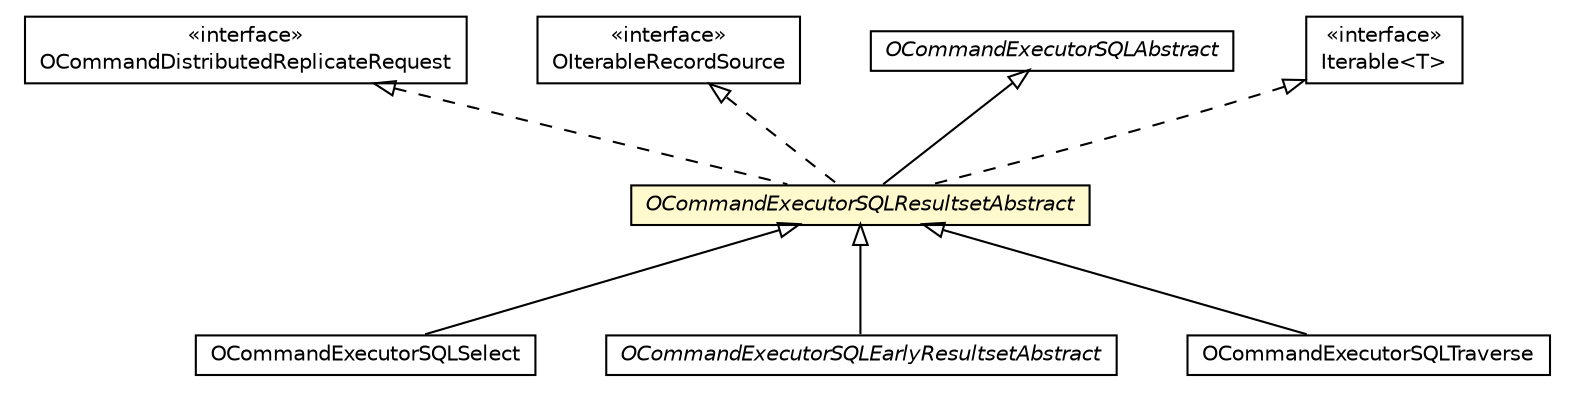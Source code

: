 #!/usr/local/bin/dot
#
# Class diagram 
# Generated by UMLGraph version R5_6-24-gf6e263 (http://www.umlgraph.org/)
#

digraph G {
	edge [fontname="Helvetica",fontsize=10,labelfontname="Helvetica",labelfontsize=10];
	node [fontname="Helvetica",fontsize=10,shape=plaintext];
	nodesep=0.25;
	ranksep=0.5;
	// com.orientechnologies.orient.core.command.OCommandDistributedReplicateRequest
	c2255604 [label=<<table title="com.orientechnologies.orient.core.command.OCommandDistributedReplicateRequest" border="0" cellborder="1" cellspacing="0" cellpadding="2" port="p" href="../command/OCommandDistributedReplicateRequest.html">
		<tr><td><table border="0" cellspacing="0" cellpadding="1">
<tr><td align="center" balign="center"> &#171;interface&#187; </td></tr>
<tr><td align="center" balign="center"> OCommandDistributedReplicateRequest </td></tr>
		</table></td></tr>
		</table>>, URL="../command/OCommandDistributedReplicateRequest.html", fontname="Helvetica", fontcolor="black", fontsize=10.0];
	// com.orientechnologies.orient.core.sql.OCommandExecutorSQLSelect
	c2255691 [label=<<table title="com.orientechnologies.orient.core.sql.OCommandExecutorSQLSelect" border="0" cellborder="1" cellspacing="0" cellpadding="2" port="p" href="./OCommandExecutorSQLSelect.html">
		<tr><td><table border="0" cellspacing="0" cellpadding="1">
<tr><td align="center" balign="center"> OCommandExecutorSQLSelect </td></tr>
		</table></td></tr>
		</table>>, URL="./OCommandExecutorSQLSelect.html", fontname="Helvetica", fontcolor="black", fontsize=10.0];
	// com.orientechnologies.orient.core.sql.OCommandExecutorSQLEarlyResultsetAbstract
	c2255704 [label=<<table title="com.orientechnologies.orient.core.sql.OCommandExecutorSQLEarlyResultsetAbstract" border="0" cellborder="1" cellspacing="0" cellpadding="2" port="p" href="./OCommandExecutorSQLEarlyResultsetAbstract.html">
		<tr><td><table border="0" cellspacing="0" cellpadding="1">
<tr><td align="center" balign="center"><font face="Helvetica-Oblique"> OCommandExecutorSQLEarlyResultsetAbstract </font></td></tr>
		</table></td></tr>
		</table>>, URL="./OCommandExecutorSQLEarlyResultsetAbstract.html", fontname="Helvetica", fontcolor="black", fontsize=10.0];
	// com.orientechnologies.orient.core.sql.OIterableRecordSource
	c2255709 [label=<<table title="com.orientechnologies.orient.core.sql.OIterableRecordSource" border="0" cellborder="1" cellspacing="0" cellpadding="2" port="p" href="./OIterableRecordSource.html">
		<tr><td><table border="0" cellspacing="0" cellpadding="1">
<tr><td align="center" balign="center"> &#171;interface&#187; </td></tr>
<tr><td align="center" balign="center"> OIterableRecordSource </td></tr>
		</table></td></tr>
		</table>>, URL="./OIterableRecordSource.html", fontname="Helvetica", fontcolor="black", fontsize=10.0];
	// com.orientechnologies.orient.core.sql.OCommandExecutorSQLTraverse
	c2255714 [label=<<table title="com.orientechnologies.orient.core.sql.OCommandExecutorSQLTraverse" border="0" cellborder="1" cellspacing="0" cellpadding="2" port="p" href="./OCommandExecutorSQLTraverse.html">
		<tr><td><table border="0" cellspacing="0" cellpadding="1">
<tr><td align="center" balign="center"> OCommandExecutorSQLTraverse </td></tr>
		</table></td></tr>
		</table>>, URL="./OCommandExecutorSQLTraverse.html", fontname="Helvetica", fontcolor="black", fontsize=10.0];
	// com.orientechnologies.orient.core.sql.OCommandExecutorSQLAbstract
	c2255722 [label=<<table title="com.orientechnologies.orient.core.sql.OCommandExecutorSQLAbstract" border="0" cellborder="1" cellspacing="0" cellpadding="2" port="p" href="./OCommandExecutorSQLAbstract.html">
		<tr><td><table border="0" cellspacing="0" cellpadding="1">
<tr><td align="center" balign="center"><font face="Helvetica-Oblique"> OCommandExecutorSQLAbstract </font></td></tr>
		</table></td></tr>
		</table>>, URL="./OCommandExecutorSQLAbstract.html", fontname="Helvetica", fontcolor="black", fontsize=10.0];
	// com.orientechnologies.orient.core.sql.OCommandExecutorSQLResultsetAbstract
	c2255738 [label=<<table title="com.orientechnologies.orient.core.sql.OCommandExecutorSQLResultsetAbstract" border="0" cellborder="1" cellspacing="0" cellpadding="2" port="p" bgcolor="lemonChiffon" href="./OCommandExecutorSQLResultsetAbstract.html">
		<tr><td><table border="0" cellspacing="0" cellpadding="1">
<tr><td align="center" balign="center"><font face="Helvetica-Oblique"> OCommandExecutorSQLResultsetAbstract </font></td></tr>
		</table></td></tr>
		</table>>, URL="./OCommandExecutorSQLResultsetAbstract.html", fontname="Helvetica", fontcolor="black", fontsize=10.0];
	//com.orientechnologies.orient.core.sql.OCommandExecutorSQLSelect extends com.orientechnologies.orient.core.sql.OCommandExecutorSQLResultsetAbstract
	c2255738:p -> c2255691:p [dir=back,arrowtail=empty];
	//com.orientechnologies.orient.core.sql.OCommandExecutorSQLEarlyResultsetAbstract extends com.orientechnologies.orient.core.sql.OCommandExecutorSQLResultsetAbstract
	c2255738:p -> c2255704:p [dir=back,arrowtail=empty];
	//com.orientechnologies.orient.core.sql.OCommandExecutorSQLTraverse extends com.orientechnologies.orient.core.sql.OCommandExecutorSQLResultsetAbstract
	c2255738:p -> c2255714:p [dir=back,arrowtail=empty];
	//com.orientechnologies.orient.core.sql.OCommandExecutorSQLResultsetAbstract extends com.orientechnologies.orient.core.sql.OCommandExecutorSQLAbstract
	c2255722:p -> c2255738:p [dir=back,arrowtail=empty];
	//com.orientechnologies.orient.core.sql.OCommandExecutorSQLResultsetAbstract implements com.orientechnologies.orient.core.command.OCommandDistributedReplicateRequest
	c2255604:p -> c2255738:p [dir=back,arrowtail=empty,style=dashed];
	//com.orientechnologies.orient.core.sql.OCommandExecutorSQLResultsetAbstract implements java.lang.Iterable<T>
	c2257829:p -> c2255738:p [dir=back,arrowtail=empty,style=dashed];
	//com.orientechnologies.orient.core.sql.OCommandExecutorSQLResultsetAbstract implements com.orientechnologies.orient.core.sql.OIterableRecordSource
	c2255709:p -> c2255738:p [dir=back,arrowtail=empty,style=dashed];
	// java.lang.Iterable<T>
	c2257829 [label=<<table title="java.lang.Iterable" border="0" cellborder="1" cellspacing="0" cellpadding="2" port="p" href="http://java.sun.com/j2se/1.4.2/docs/api/java/lang/Iterable.html">
		<tr><td><table border="0" cellspacing="0" cellpadding="1">
<tr><td align="center" balign="center"> &#171;interface&#187; </td></tr>
<tr><td align="center" balign="center"> Iterable&lt;T&gt; </td></tr>
		</table></td></tr>
		</table>>, URL="http://java.sun.com/j2se/1.4.2/docs/api/java/lang/Iterable.html", fontname="Helvetica", fontcolor="black", fontsize=10.0];
}

